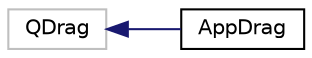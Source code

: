digraph "类继承关系图"
{
  edge [fontname="Helvetica",fontsize="10",labelfontname="Helvetica",labelfontsize="10"];
  node [fontname="Helvetica",fontsize="10",shape=record];
  rankdir="LR";
  Node1785 [label="QDrag",height=0.2,width=0.4,color="grey75", fillcolor="white", style="filled"];
  Node1785 -> Node0 [dir="back",color="midnightblue",fontsize="10",style="solid",fontname="Helvetica"];
  Node0 [label="AppDrag",height=0.2,width=0.4,color="black", fillcolor="white", style="filled",URL="$class_app_drag.html"];
}

